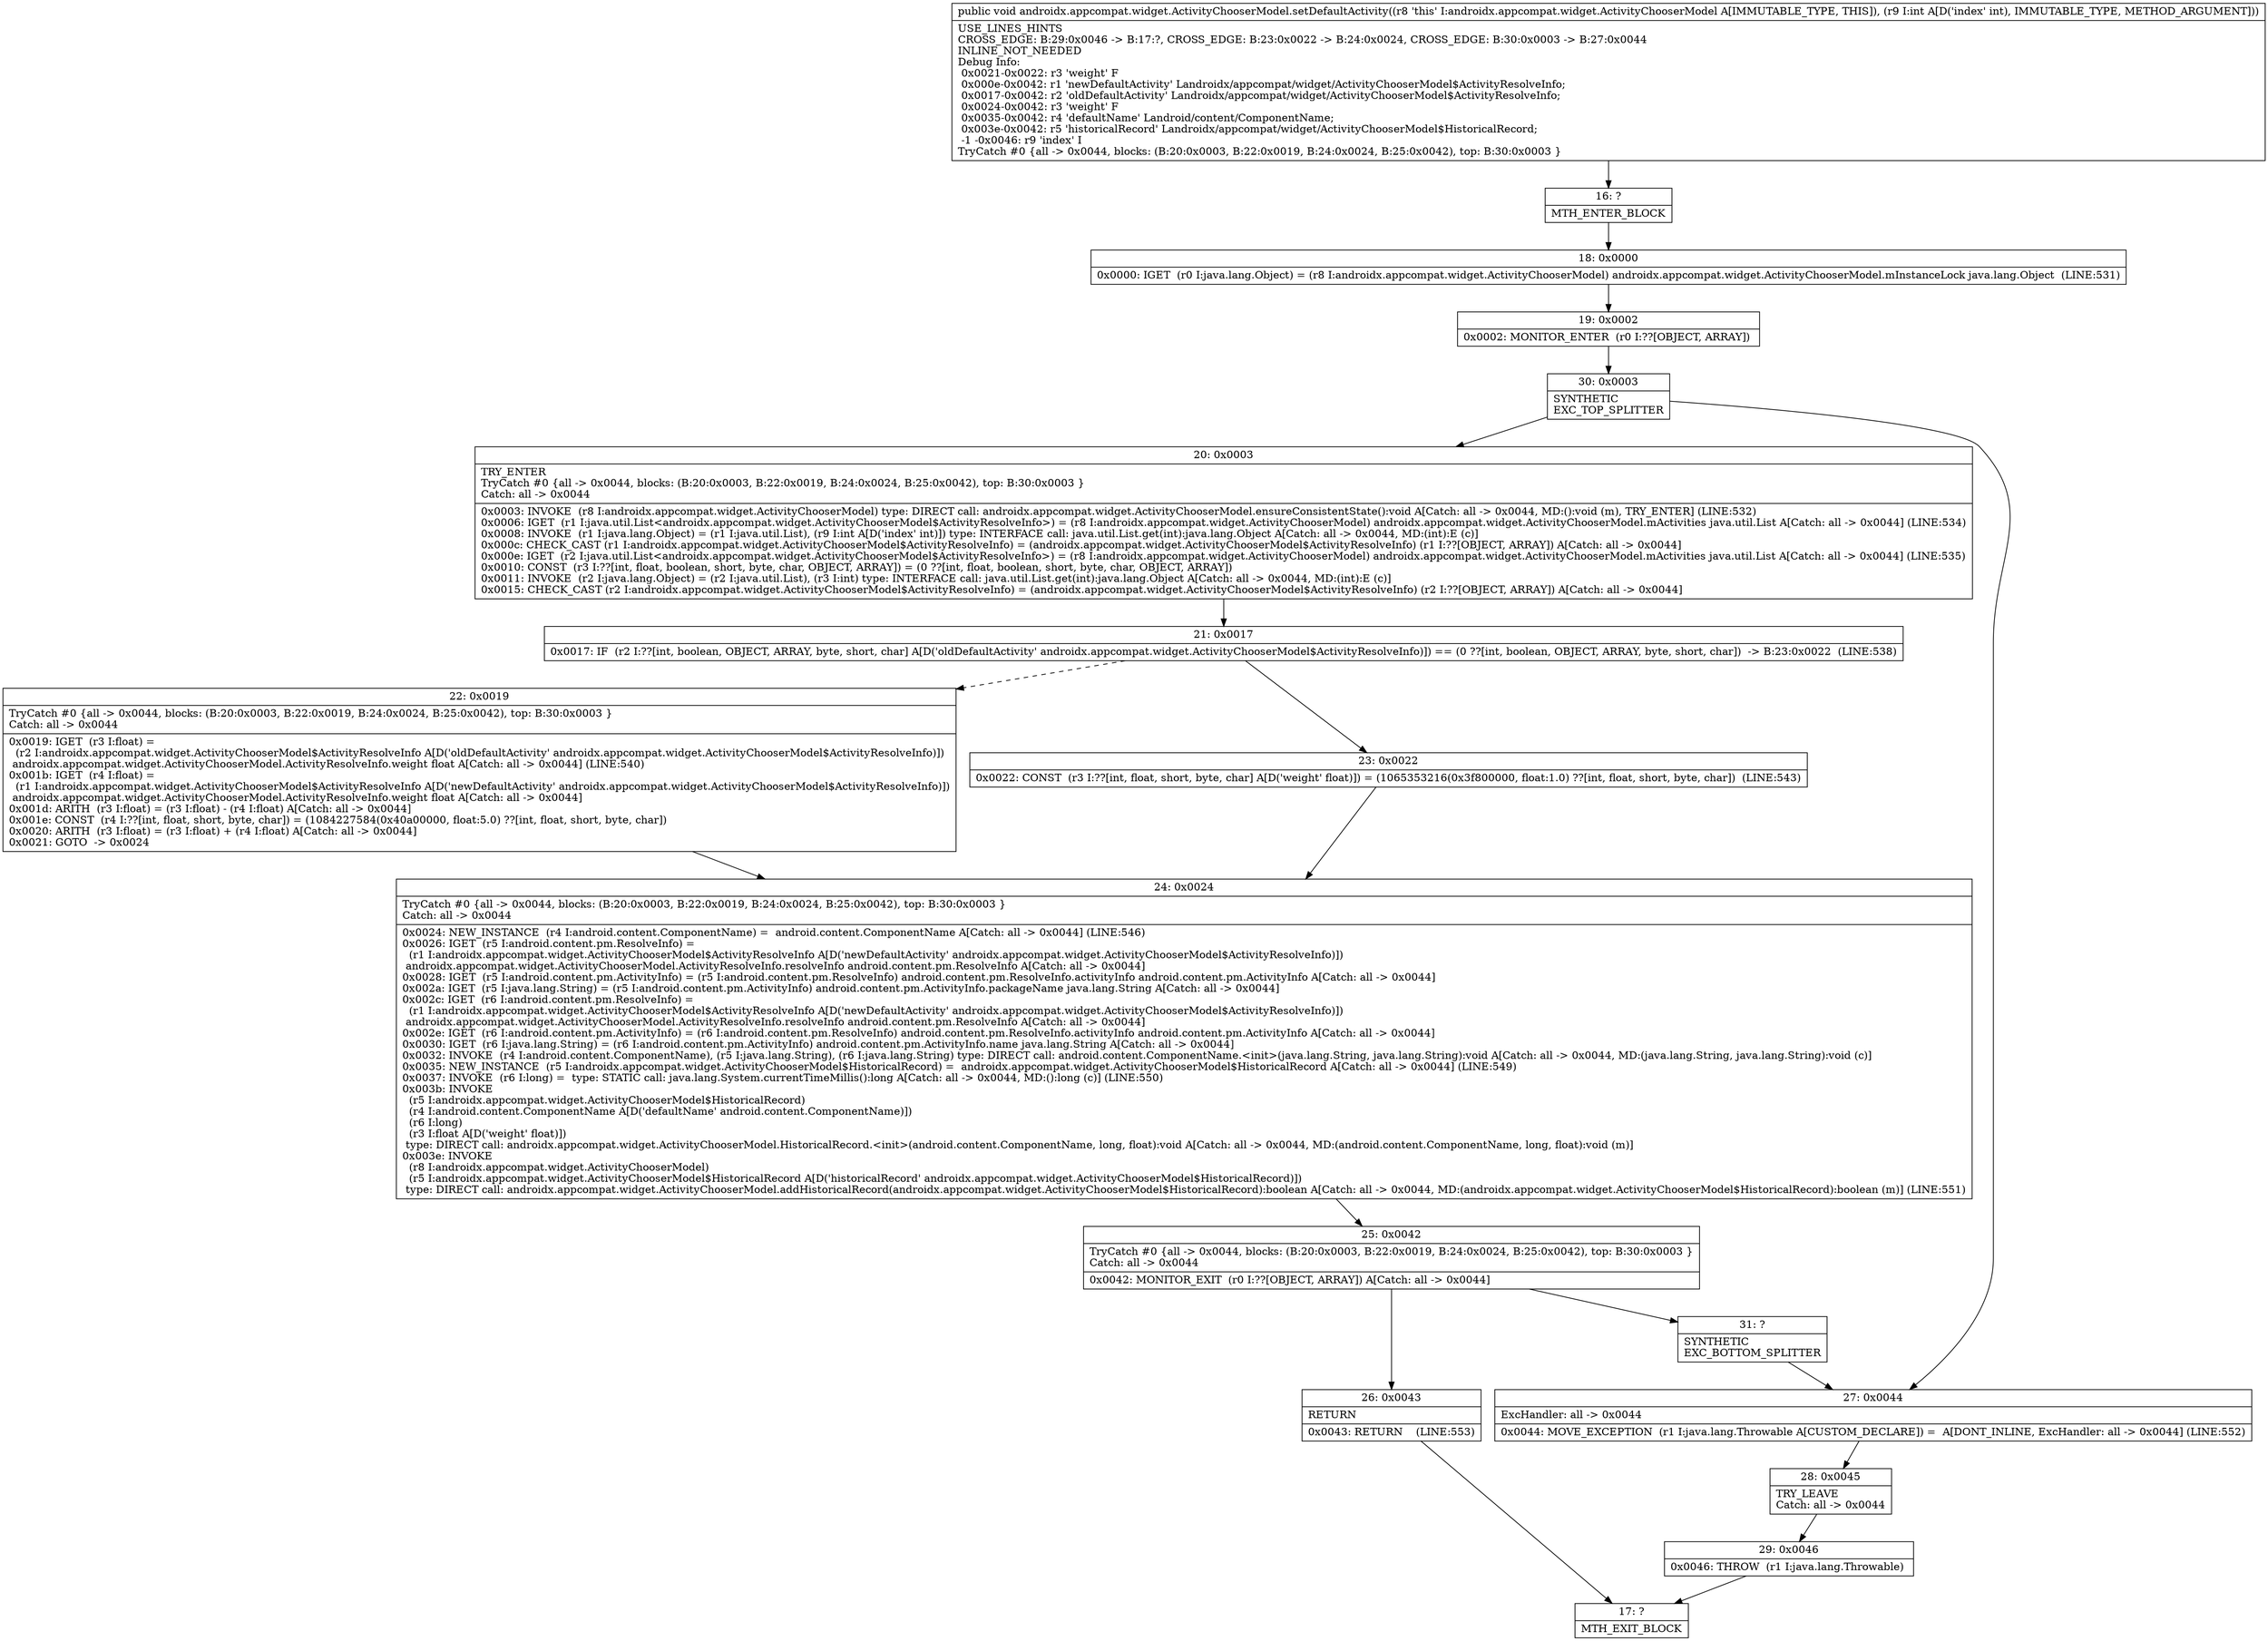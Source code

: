 digraph "CFG forandroidx.appcompat.widget.ActivityChooserModel.setDefaultActivity(I)V" {
Node_16 [shape=record,label="{16\:\ ?|MTH_ENTER_BLOCK\l}"];
Node_18 [shape=record,label="{18\:\ 0x0000|0x0000: IGET  (r0 I:java.lang.Object) = (r8 I:androidx.appcompat.widget.ActivityChooserModel) androidx.appcompat.widget.ActivityChooserModel.mInstanceLock java.lang.Object  (LINE:531)\l}"];
Node_19 [shape=record,label="{19\:\ 0x0002|0x0002: MONITOR_ENTER  (r0 I:??[OBJECT, ARRAY]) \l}"];
Node_30 [shape=record,label="{30\:\ 0x0003|SYNTHETIC\lEXC_TOP_SPLITTER\l}"];
Node_20 [shape=record,label="{20\:\ 0x0003|TRY_ENTER\lTryCatch #0 \{all \-\> 0x0044, blocks: (B:20:0x0003, B:22:0x0019, B:24:0x0024, B:25:0x0042), top: B:30:0x0003 \}\lCatch: all \-\> 0x0044\l|0x0003: INVOKE  (r8 I:androidx.appcompat.widget.ActivityChooserModel) type: DIRECT call: androidx.appcompat.widget.ActivityChooserModel.ensureConsistentState():void A[Catch: all \-\> 0x0044, MD:():void (m), TRY_ENTER] (LINE:532)\l0x0006: IGET  (r1 I:java.util.List\<androidx.appcompat.widget.ActivityChooserModel$ActivityResolveInfo\>) = (r8 I:androidx.appcompat.widget.ActivityChooserModel) androidx.appcompat.widget.ActivityChooserModel.mActivities java.util.List A[Catch: all \-\> 0x0044] (LINE:534)\l0x0008: INVOKE  (r1 I:java.lang.Object) = (r1 I:java.util.List), (r9 I:int A[D('index' int)]) type: INTERFACE call: java.util.List.get(int):java.lang.Object A[Catch: all \-\> 0x0044, MD:(int):E (c)]\l0x000c: CHECK_CAST (r1 I:androidx.appcompat.widget.ActivityChooserModel$ActivityResolveInfo) = (androidx.appcompat.widget.ActivityChooserModel$ActivityResolveInfo) (r1 I:??[OBJECT, ARRAY]) A[Catch: all \-\> 0x0044]\l0x000e: IGET  (r2 I:java.util.List\<androidx.appcompat.widget.ActivityChooserModel$ActivityResolveInfo\>) = (r8 I:androidx.appcompat.widget.ActivityChooserModel) androidx.appcompat.widget.ActivityChooserModel.mActivities java.util.List A[Catch: all \-\> 0x0044] (LINE:535)\l0x0010: CONST  (r3 I:??[int, float, boolean, short, byte, char, OBJECT, ARRAY]) = (0 ??[int, float, boolean, short, byte, char, OBJECT, ARRAY]) \l0x0011: INVOKE  (r2 I:java.lang.Object) = (r2 I:java.util.List), (r3 I:int) type: INTERFACE call: java.util.List.get(int):java.lang.Object A[Catch: all \-\> 0x0044, MD:(int):E (c)]\l0x0015: CHECK_CAST (r2 I:androidx.appcompat.widget.ActivityChooserModel$ActivityResolveInfo) = (androidx.appcompat.widget.ActivityChooserModel$ActivityResolveInfo) (r2 I:??[OBJECT, ARRAY]) A[Catch: all \-\> 0x0044]\l}"];
Node_21 [shape=record,label="{21\:\ 0x0017|0x0017: IF  (r2 I:??[int, boolean, OBJECT, ARRAY, byte, short, char] A[D('oldDefaultActivity' androidx.appcompat.widget.ActivityChooserModel$ActivityResolveInfo)]) == (0 ??[int, boolean, OBJECT, ARRAY, byte, short, char])  \-\> B:23:0x0022  (LINE:538)\l}"];
Node_22 [shape=record,label="{22\:\ 0x0019|TryCatch #0 \{all \-\> 0x0044, blocks: (B:20:0x0003, B:22:0x0019, B:24:0x0024, B:25:0x0042), top: B:30:0x0003 \}\lCatch: all \-\> 0x0044\l|0x0019: IGET  (r3 I:float) = \l  (r2 I:androidx.appcompat.widget.ActivityChooserModel$ActivityResolveInfo A[D('oldDefaultActivity' androidx.appcompat.widget.ActivityChooserModel$ActivityResolveInfo)])\l androidx.appcompat.widget.ActivityChooserModel.ActivityResolveInfo.weight float A[Catch: all \-\> 0x0044] (LINE:540)\l0x001b: IGET  (r4 I:float) = \l  (r1 I:androidx.appcompat.widget.ActivityChooserModel$ActivityResolveInfo A[D('newDefaultActivity' androidx.appcompat.widget.ActivityChooserModel$ActivityResolveInfo)])\l androidx.appcompat.widget.ActivityChooserModel.ActivityResolveInfo.weight float A[Catch: all \-\> 0x0044]\l0x001d: ARITH  (r3 I:float) = (r3 I:float) \- (r4 I:float) A[Catch: all \-\> 0x0044]\l0x001e: CONST  (r4 I:??[int, float, short, byte, char]) = (1084227584(0x40a00000, float:5.0) ??[int, float, short, byte, char]) \l0x0020: ARITH  (r3 I:float) = (r3 I:float) + (r4 I:float) A[Catch: all \-\> 0x0044]\l0x0021: GOTO  \-\> 0x0024 \l}"];
Node_24 [shape=record,label="{24\:\ 0x0024|TryCatch #0 \{all \-\> 0x0044, blocks: (B:20:0x0003, B:22:0x0019, B:24:0x0024, B:25:0x0042), top: B:30:0x0003 \}\lCatch: all \-\> 0x0044\l|0x0024: NEW_INSTANCE  (r4 I:android.content.ComponentName) =  android.content.ComponentName A[Catch: all \-\> 0x0044] (LINE:546)\l0x0026: IGET  (r5 I:android.content.pm.ResolveInfo) = \l  (r1 I:androidx.appcompat.widget.ActivityChooserModel$ActivityResolveInfo A[D('newDefaultActivity' androidx.appcompat.widget.ActivityChooserModel$ActivityResolveInfo)])\l androidx.appcompat.widget.ActivityChooserModel.ActivityResolveInfo.resolveInfo android.content.pm.ResolveInfo A[Catch: all \-\> 0x0044]\l0x0028: IGET  (r5 I:android.content.pm.ActivityInfo) = (r5 I:android.content.pm.ResolveInfo) android.content.pm.ResolveInfo.activityInfo android.content.pm.ActivityInfo A[Catch: all \-\> 0x0044]\l0x002a: IGET  (r5 I:java.lang.String) = (r5 I:android.content.pm.ActivityInfo) android.content.pm.ActivityInfo.packageName java.lang.String A[Catch: all \-\> 0x0044]\l0x002c: IGET  (r6 I:android.content.pm.ResolveInfo) = \l  (r1 I:androidx.appcompat.widget.ActivityChooserModel$ActivityResolveInfo A[D('newDefaultActivity' androidx.appcompat.widget.ActivityChooserModel$ActivityResolveInfo)])\l androidx.appcompat.widget.ActivityChooserModel.ActivityResolveInfo.resolveInfo android.content.pm.ResolveInfo A[Catch: all \-\> 0x0044]\l0x002e: IGET  (r6 I:android.content.pm.ActivityInfo) = (r6 I:android.content.pm.ResolveInfo) android.content.pm.ResolveInfo.activityInfo android.content.pm.ActivityInfo A[Catch: all \-\> 0x0044]\l0x0030: IGET  (r6 I:java.lang.String) = (r6 I:android.content.pm.ActivityInfo) android.content.pm.ActivityInfo.name java.lang.String A[Catch: all \-\> 0x0044]\l0x0032: INVOKE  (r4 I:android.content.ComponentName), (r5 I:java.lang.String), (r6 I:java.lang.String) type: DIRECT call: android.content.ComponentName.\<init\>(java.lang.String, java.lang.String):void A[Catch: all \-\> 0x0044, MD:(java.lang.String, java.lang.String):void (c)]\l0x0035: NEW_INSTANCE  (r5 I:androidx.appcompat.widget.ActivityChooserModel$HistoricalRecord) =  androidx.appcompat.widget.ActivityChooserModel$HistoricalRecord A[Catch: all \-\> 0x0044] (LINE:549)\l0x0037: INVOKE  (r6 I:long) =  type: STATIC call: java.lang.System.currentTimeMillis():long A[Catch: all \-\> 0x0044, MD:():long (c)] (LINE:550)\l0x003b: INVOKE  \l  (r5 I:androidx.appcompat.widget.ActivityChooserModel$HistoricalRecord)\l  (r4 I:android.content.ComponentName A[D('defaultName' android.content.ComponentName)])\l  (r6 I:long)\l  (r3 I:float A[D('weight' float)])\l type: DIRECT call: androidx.appcompat.widget.ActivityChooserModel.HistoricalRecord.\<init\>(android.content.ComponentName, long, float):void A[Catch: all \-\> 0x0044, MD:(android.content.ComponentName, long, float):void (m)]\l0x003e: INVOKE  \l  (r8 I:androidx.appcompat.widget.ActivityChooserModel)\l  (r5 I:androidx.appcompat.widget.ActivityChooserModel$HistoricalRecord A[D('historicalRecord' androidx.appcompat.widget.ActivityChooserModel$HistoricalRecord)])\l type: DIRECT call: androidx.appcompat.widget.ActivityChooserModel.addHistoricalRecord(androidx.appcompat.widget.ActivityChooserModel$HistoricalRecord):boolean A[Catch: all \-\> 0x0044, MD:(androidx.appcompat.widget.ActivityChooserModel$HistoricalRecord):boolean (m)] (LINE:551)\l}"];
Node_25 [shape=record,label="{25\:\ 0x0042|TryCatch #0 \{all \-\> 0x0044, blocks: (B:20:0x0003, B:22:0x0019, B:24:0x0024, B:25:0x0042), top: B:30:0x0003 \}\lCatch: all \-\> 0x0044\l|0x0042: MONITOR_EXIT  (r0 I:??[OBJECT, ARRAY]) A[Catch: all \-\> 0x0044]\l}"];
Node_26 [shape=record,label="{26\:\ 0x0043|RETURN\l|0x0043: RETURN    (LINE:553)\l}"];
Node_17 [shape=record,label="{17\:\ ?|MTH_EXIT_BLOCK\l}"];
Node_31 [shape=record,label="{31\:\ ?|SYNTHETIC\lEXC_BOTTOM_SPLITTER\l}"];
Node_23 [shape=record,label="{23\:\ 0x0022|0x0022: CONST  (r3 I:??[int, float, short, byte, char] A[D('weight' float)]) = (1065353216(0x3f800000, float:1.0) ??[int, float, short, byte, char])  (LINE:543)\l}"];
Node_27 [shape=record,label="{27\:\ 0x0044|ExcHandler: all \-\> 0x0044\l|0x0044: MOVE_EXCEPTION  (r1 I:java.lang.Throwable A[CUSTOM_DECLARE]) =  A[DONT_INLINE, ExcHandler: all \-\> 0x0044] (LINE:552)\l}"];
Node_28 [shape=record,label="{28\:\ 0x0045|TRY_LEAVE\lCatch: all \-\> 0x0044\l}"];
Node_29 [shape=record,label="{29\:\ 0x0046|0x0046: THROW  (r1 I:java.lang.Throwable) \l}"];
MethodNode[shape=record,label="{public void androidx.appcompat.widget.ActivityChooserModel.setDefaultActivity((r8 'this' I:androidx.appcompat.widget.ActivityChooserModel A[IMMUTABLE_TYPE, THIS]), (r9 I:int A[D('index' int), IMMUTABLE_TYPE, METHOD_ARGUMENT]))  | USE_LINES_HINTS\lCROSS_EDGE: B:29:0x0046 \-\> B:17:?, CROSS_EDGE: B:23:0x0022 \-\> B:24:0x0024, CROSS_EDGE: B:30:0x0003 \-\> B:27:0x0044\lINLINE_NOT_NEEDED\lDebug Info:\l  0x0021\-0x0022: r3 'weight' F\l  0x000e\-0x0042: r1 'newDefaultActivity' Landroidx\/appcompat\/widget\/ActivityChooserModel$ActivityResolveInfo;\l  0x0017\-0x0042: r2 'oldDefaultActivity' Landroidx\/appcompat\/widget\/ActivityChooserModel$ActivityResolveInfo;\l  0x0024\-0x0042: r3 'weight' F\l  0x0035\-0x0042: r4 'defaultName' Landroid\/content\/ComponentName;\l  0x003e\-0x0042: r5 'historicalRecord' Landroidx\/appcompat\/widget\/ActivityChooserModel$HistoricalRecord;\l  \-1 \-0x0046: r9 'index' I\lTryCatch #0 \{all \-\> 0x0044, blocks: (B:20:0x0003, B:22:0x0019, B:24:0x0024, B:25:0x0042), top: B:30:0x0003 \}\l}"];
MethodNode -> Node_16;Node_16 -> Node_18;
Node_18 -> Node_19;
Node_19 -> Node_30;
Node_30 -> Node_20;
Node_30 -> Node_27;
Node_20 -> Node_21;
Node_21 -> Node_22[style=dashed];
Node_21 -> Node_23;
Node_22 -> Node_24;
Node_24 -> Node_25;
Node_25 -> Node_26;
Node_25 -> Node_31;
Node_26 -> Node_17;
Node_31 -> Node_27;
Node_23 -> Node_24;
Node_27 -> Node_28;
Node_28 -> Node_29;
Node_29 -> Node_17;
}

